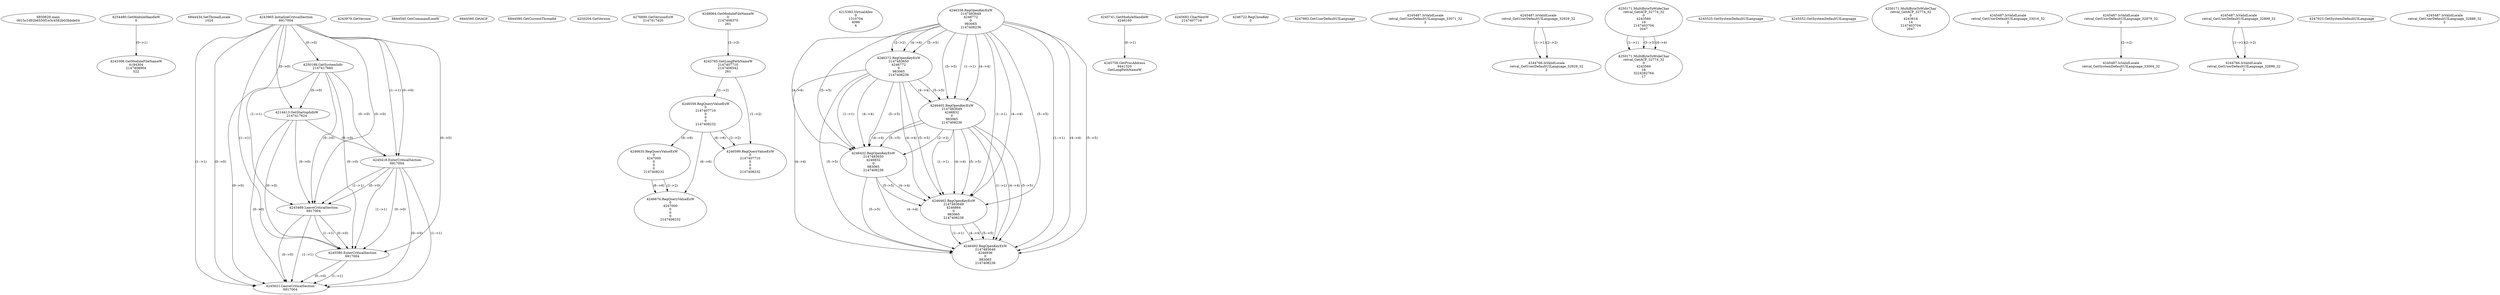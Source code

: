 // Global SCDG with merge call
digraph {
	0 [label="6850628.main
0015c1d92b6550f1e3c4582b03bbde04"]
	1 [label="4254480.GetModuleHandleW
0"]
	2 [label="6844434.SetThreadLocale
1024"]
	3 [label="4243965.InitializeCriticalSection
6917004"]
	4 [label="4243979.GetVersion
"]
	5 [label="4250188.GetSystemInfo
2147417660"]
	3 -> 5 [label="(0-->0)"]
	6 [label="6844540.GetCommandLineW
"]
	7 [label="4214413.GetStartupInfoW
2147417624"]
	3 -> 7 [label="(0-->0)"]
	5 -> 7 [label="(0-->0)"]
	8 [label="6844560.GetACP
"]
	9 [label="6844580.GetCurrentThreadId
"]
	10 [label="4250204.GetVersion
"]
	11 [label="4276690.GetVersionExW
2147417420"]
	12 [label="4243306.GetModuleFileNameW
4194304
2147408904
522"]
	1 -> 12 [label="(0-->1)"]
	13 [label="4248064.GetModuleFileNameW
0
2147408370
261"]
	14 [label="4215383.VirtualAlloc
0
1310704
4096
4"]
	15 [label="4246338.RegOpenKeyExW
2147483649
4246772
0
983065
2147408236"]
	16 [label="4246372.RegOpenKeyExW
2147483650
4246772
0
983065
2147408236"]
	15 -> 16 [label="(2-->2)"]
	15 -> 16 [label="(4-->4)"]
	15 -> 16 [label="(5-->5)"]
	17 [label="4246402.RegOpenKeyExW
2147483649
4246832
0
983065
2147408236"]
	15 -> 17 [label="(1-->1)"]
	15 -> 17 [label="(4-->4)"]
	16 -> 17 [label="(4-->4)"]
	15 -> 17 [label="(5-->5)"]
	16 -> 17 [label="(5-->5)"]
	18 [label="4246432.RegOpenKeyExW
2147483650
4246832
0
983065
2147408236"]
	16 -> 18 [label="(1-->1)"]
	17 -> 18 [label="(2-->2)"]
	15 -> 18 [label="(4-->4)"]
	16 -> 18 [label="(4-->4)"]
	17 -> 18 [label="(4-->4)"]
	15 -> 18 [label="(5-->5)"]
	16 -> 18 [label="(5-->5)"]
	17 -> 18 [label="(5-->5)"]
	19 [label="4245741.GetModuleHandleW
4246160"]
	20 [label="4245758.GetProcAddress
9441320
GetLongPathNameW"]
	19 -> 20 [label="(0-->1)"]
	21 [label="4245785.GetLongPathNameW
2147407710
2147406542
261"]
	13 -> 21 [label="(3-->3)"]
	22 [label="4245683.CharNextW
2147407716"]
	23 [label="4246556.RegQueryValueExW
0
2147407710
0
0
0
2147408232"]
	21 -> 23 [label="(1-->2)"]
	24 [label="4246599.RegQueryValueExW
0
2147407710
0
0
0
2147408232"]
	21 -> 24 [label="(1-->2)"]
	23 -> 24 [label="(2-->2)"]
	23 -> 24 [label="(6-->6)"]
	25 [label="4246722.RegCloseKey
0"]
	26 [label="4246462.RegOpenKeyExW
2147483649
4246884
0
983065
2147408236"]
	15 -> 26 [label="(1-->1)"]
	17 -> 26 [label="(1-->1)"]
	15 -> 26 [label="(4-->4)"]
	16 -> 26 [label="(4-->4)"]
	17 -> 26 [label="(4-->4)"]
	18 -> 26 [label="(4-->4)"]
	15 -> 26 [label="(5-->5)"]
	16 -> 26 [label="(5-->5)"]
	17 -> 26 [label="(5-->5)"]
	18 -> 26 [label="(5-->5)"]
	27 [label="4246492.RegOpenKeyExW
2147483649
4246936
0
983065
2147408236"]
	15 -> 27 [label="(1-->1)"]
	17 -> 27 [label="(1-->1)"]
	26 -> 27 [label="(1-->1)"]
	15 -> 27 [label="(4-->4)"]
	16 -> 27 [label="(4-->4)"]
	17 -> 27 [label="(4-->4)"]
	18 -> 27 [label="(4-->4)"]
	26 -> 27 [label="(4-->4)"]
	15 -> 27 [label="(5-->5)"]
	16 -> 27 [label="(5-->5)"]
	17 -> 27 [label="(5-->5)"]
	18 -> 27 [label="(5-->5)"]
	26 -> 27 [label="(5-->5)"]
	28 [label="4247883.GetUserDefaultUILanguage
"]
	29 [label="4245418.EnterCriticalSection
6917004"]
	3 -> 29 [label="(1-->1)"]
	3 -> 29 [label="(0-->0)"]
	5 -> 29 [label="(0-->0)"]
	7 -> 29 [label="(0-->0)"]
	30 [label="4245469.LeaveCriticalSection
6917004"]
	3 -> 30 [label="(1-->1)"]
	29 -> 30 [label="(1-->1)"]
	3 -> 30 [label="(0-->0)"]
	5 -> 30 [label="(0-->0)"]
	7 -> 30 [label="(0-->0)"]
	29 -> 30 [label="(0-->0)"]
	31 [label="4245487.IsValidLocale
retval_GetUserDefaultUILanguage_33071_32
2"]
	32 [label="4246635.RegQueryValueExW
0
4247000
0
0
0
2147408232"]
	23 -> 32 [label="(6-->6)"]
	33 [label="4245487.IsValidLocale
retval_GetUserDefaultUILanguage_32929_32
2"]
	34 [label="4250171.MultiByteToWideChar
retval_GetACP_32774_32
0
4243560
16
2147403704
2047"]
	35 [label="4250171.MultiByteToWideChar
retval_GetACP_32774_32
0
4243560
16
3224282764
17"]
	34 -> 35 [label="(1-->1)"]
	34 -> 35 [label="(3-->3)"]
	34 -> 35 [label="(4-->4)"]
	36 [label="4244766.IsValidLocale
retval_GetUserDefaultUILanguage_32929_32
2"]
	33 -> 36 [label="(1-->1)"]
	33 -> 36 [label="(2-->2)"]
	37 [label="4245525.GetSystemDefaultUILanguage
"]
	38 [label="4245552.GetSystemDefaultUILanguage
"]
	39 [label="4250171.MultiByteToWideChar
retval_GetACP_32774_32
0
4243616
14
2147403704
2047"]
	40 [label="4246676.RegQueryValueExW
0
4247000
0
0
0
2147408232"]
	32 -> 40 [label="(2-->2)"]
	23 -> 40 [label="(6-->6)"]
	32 -> 40 [label="(6-->6)"]
	41 [label="4245487.IsValidLocale
retval_GetUserDefaultUILanguage_33016_32
2"]
	42 [label="4245487.IsValidLocale
retval_GetUserDefaultUILanguage_32879_32
2"]
	43 [label="4245487.IsValidLocale
retval_GetUserDefaultUILanguage_32899_32
2"]
	44 [label="4244766.IsValidLocale
retval_GetUserDefaultUILanguage_32899_32
2"]
	43 -> 44 [label="(1-->1)"]
	43 -> 44 [label="(2-->2)"]
	45 [label="4245580.EnterCriticalSection
6917004"]
	3 -> 45 [label="(1-->1)"]
	29 -> 45 [label="(1-->1)"]
	30 -> 45 [label="(1-->1)"]
	3 -> 45 [label="(0-->0)"]
	5 -> 45 [label="(0-->0)"]
	7 -> 45 [label="(0-->0)"]
	29 -> 45 [label="(0-->0)"]
	30 -> 45 [label="(0-->0)"]
	46 [label="4245621.LeaveCriticalSection
6917004"]
	3 -> 46 [label="(1-->1)"]
	29 -> 46 [label="(1-->1)"]
	30 -> 46 [label="(1-->1)"]
	45 -> 46 [label="(1-->1)"]
	3 -> 46 [label="(0-->0)"]
	5 -> 46 [label="(0-->0)"]
	7 -> 46 [label="(0-->0)"]
	29 -> 46 [label="(0-->0)"]
	30 -> 46 [label="(0-->0)"]
	45 -> 46 [label="(0-->0)"]
	47 [label="4247923.GetSystemDefaultUILanguage
"]
	48 [label="4245487.IsValidLocale
retval_GetSystemDefaultUILanguage_33004_32
2"]
	42 -> 48 [label="(2-->2)"]
	49 [label="4245487.IsValidLocale
retval_GetUserDefaultUILanguage_32888_32
2"]
}
